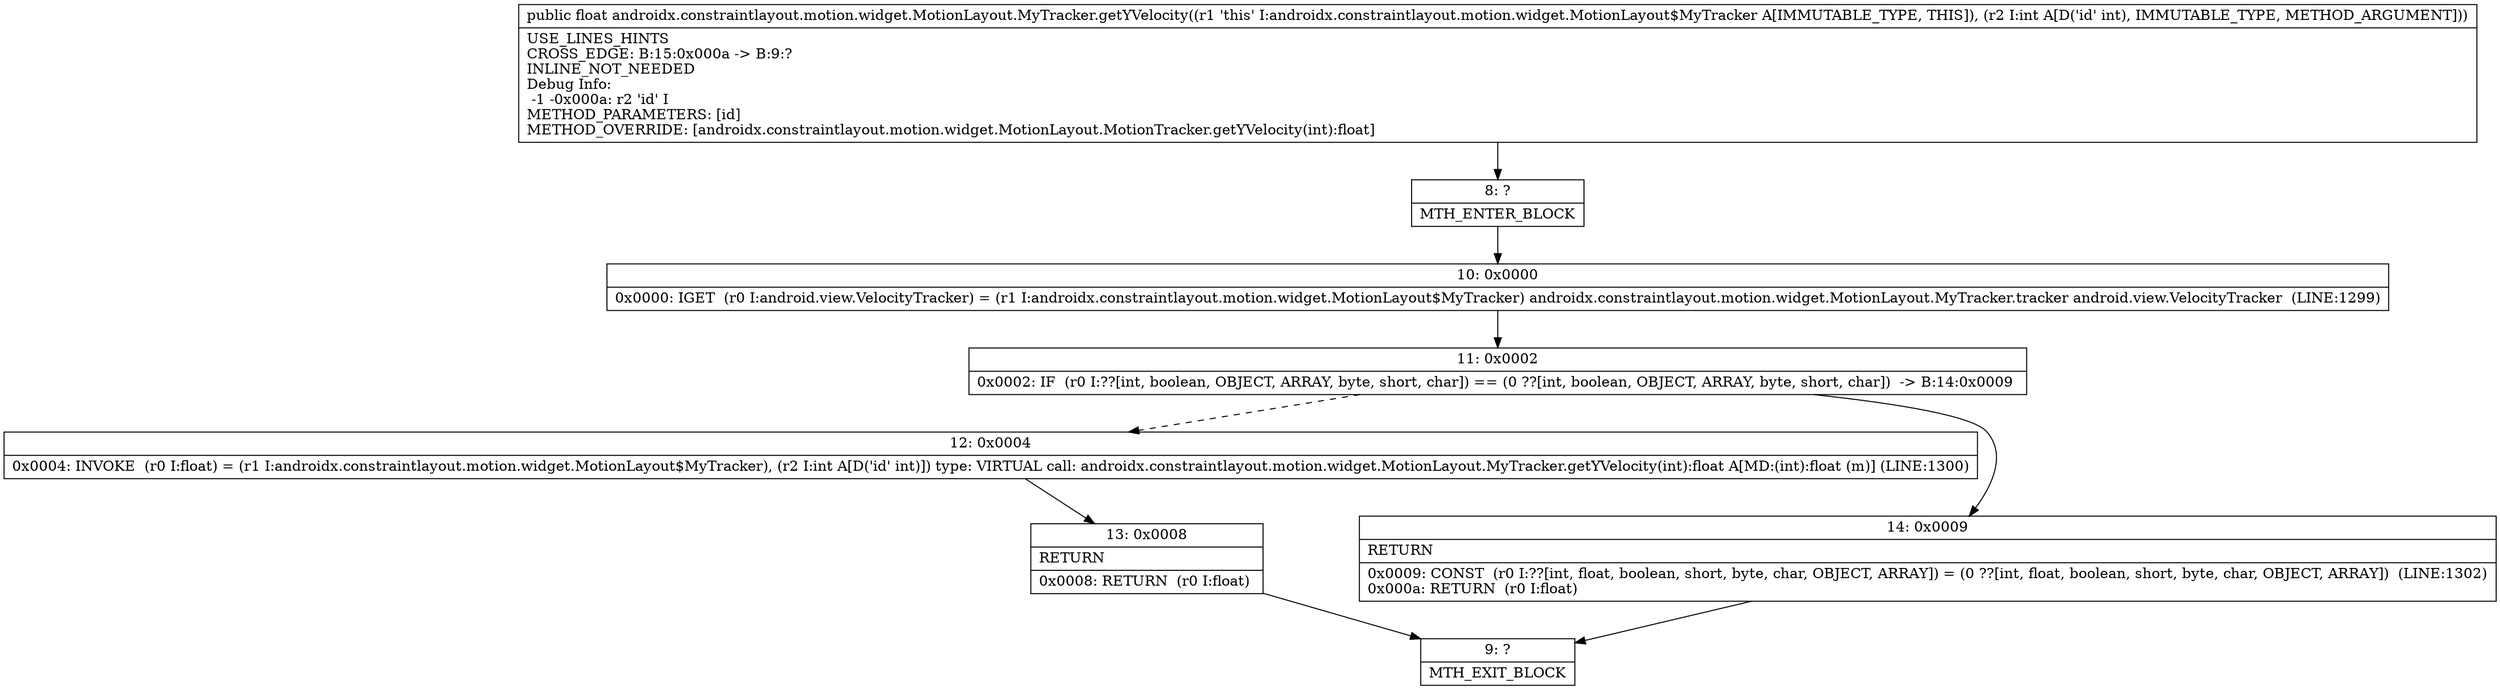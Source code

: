 digraph "CFG forandroidx.constraintlayout.motion.widget.MotionLayout.MyTracker.getYVelocity(I)F" {
Node_8 [shape=record,label="{8\:\ ?|MTH_ENTER_BLOCK\l}"];
Node_10 [shape=record,label="{10\:\ 0x0000|0x0000: IGET  (r0 I:android.view.VelocityTracker) = (r1 I:androidx.constraintlayout.motion.widget.MotionLayout$MyTracker) androidx.constraintlayout.motion.widget.MotionLayout.MyTracker.tracker android.view.VelocityTracker  (LINE:1299)\l}"];
Node_11 [shape=record,label="{11\:\ 0x0002|0x0002: IF  (r0 I:??[int, boolean, OBJECT, ARRAY, byte, short, char]) == (0 ??[int, boolean, OBJECT, ARRAY, byte, short, char])  \-\> B:14:0x0009 \l}"];
Node_12 [shape=record,label="{12\:\ 0x0004|0x0004: INVOKE  (r0 I:float) = (r1 I:androidx.constraintlayout.motion.widget.MotionLayout$MyTracker), (r2 I:int A[D('id' int)]) type: VIRTUAL call: androidx.constraintlayout.motion.widget.MotionLayout.MyTracker.getYVelocity(int):float A[MD:(int):float (m)] (LINE:1300)\l}"];
Node_13 [shape=record,label="{13\:\ 0x0008|RETURN\l|0x0008: RETURN  (r0 I:float) \l}"];
Node_9 [shape=record,label="{9\:\ ?|MTH_EXIT_BLOCK\l}"];
Node_14 [shape=record,label="{14\:\ 0x0009|RETURN\l|0x0009: CONST  (r0 I:??[int, float, boolean, short, byte, char, OBJECT, ARRAY]) = (0 ??[int, float, boolean, short, byte, char, OBJECT, ARRAY])  (LINE:1302)\l0x000a: RETURN  (r0 I:float) \l}"];
MethodNode[shape=record,label="{public float androidx.constraintlayout.motion.widget.MotionLayout.MyTracker.getYVelocity((r1 'this' I:androidx.constraintlayout.motion.widget.MotionLayout$MyTracker A[IMMUTABLE_TYPE, THIS]), (r2 I:int A[D('id' int), IMMUTABLE_TYPE, METHOD_ARGUMENT]))  | USE_LINES_HINTS\lCROSS_EDGE: B:15:0x000a \-\> B:9:?\lINLINE_NOT_NEEDED\lDebug Info:\l  \-1 \-0x000a: r2 'id' I\lMETHOD_PARAMETERS: [id]\lMETHOD_OVERRIDE: [androidx.constraintlayout.motion.widget.MotionLayout.MotionTracker.getYVelocity(int):float]\l}"];
MethodNode -> Node_8;Node_8 -> Node_10;
Node_10 -> Node_11;
Node_11 -> Node_12[style=dashed];
Node_11 -> Node_14;
Node_12 -> Node_13;
Node_13 -> Node_9;
Node_14 -> Node_9;
}

